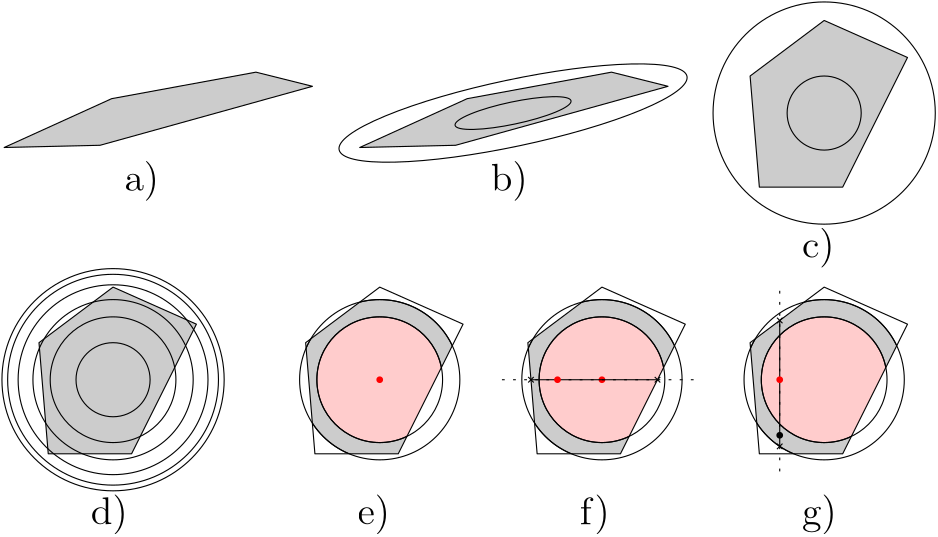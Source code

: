 <?xml version="1.0"?>
<!DOCTYPE ipe SYSTEM "ipe.dtd">
<ipe version="70212" creator="Ipe 7.2.13">
<info created="D:20200610194832" modified="D:20200610204235"/>
<ipestyle name="basic">
<symbol name="arrow/arc(spx)">
<path stroke="sym-stroke" fill="sym-stroke" pen="sym-pen">
0 0 m
-1 0.333 l
-1 -0.333 l
h
</path>
</symbol>
<symbol name="arrow/farc(spx)">
<path stroke="sym-stroke" fill="white" pen="sym-pen">
0 0 m
-1 0.333 l
-1 -0.333 l
h
</path>
</symbol>
<symbol name="arrow/ptarc(spx)">
<path stroke="sym-stroke" fill="sym-stroke" pen="sym-pen">
0 0 m
-1 0.333 l
-0.8 0 l
-1 -0.333 l
h
</path>
</symbol>
<symbol name="arrow/fptarc(spx)">
<path stroke="sym-stroke" fill="white" pen="sym-pen">
0 0 m
-1 0.333 l
-0.8 0 l
-1 -0.333 l
h
</path>
</symbol>
<symbol name="mark/circle(sx)" transformations="translations">
<path fill="sym-stroke">
0.6 0 0 0.6 0 0 e
0.4 0 0 0.4 0 0 e
</path>
</symbol>
<symbol name="mark/disk(sx)" transformations="translations">
<path fill="sym-stroke">
0.6 0 0 0.6 0 0 e
</path>
</symbol>
<symbol name="mark/fdisk(sfx)" transformations="translations">
<group>
<path fill="sym-fill">
0.5 0 0 0.5 0 0 e
</path>
<path fill="sym-stroke" fillrule="eofill">
0.6 0 0 0.6 0 0 e
0.4 0 0 0.4 0 0 e
</path>
</group>
</symbol>
<symbol name="mark/box(sx)" transformations="translations">
<path fill="sym-stroke" fillrule="eofill">
-0.6 -0.6 m
0.6 -0.6 l
0.6 0.6 l
-0.6 0.6 l
h
-0.4 -0.4 m
0.4 -0.4 l
0.4 0.4 l
-0.4 0.4 l
h
</path>
</symbol>
<symbol name="mark/square(sx)" transformations="translations">
<path fill="sym-stroke">
-0.6 -0.6 m
0.6 -0.6 l
0.6 0.6 l
-0.6 0.6 l
h
</path>
</symbol>
<symbol name="mark/fsquare(sfx)" transformations="translations">
<group>
<path fill="sym-fill">
-0.5 -0.5 m
0.5 -0.5 l
0.5 0.5 l
-0.5 0.5 l
h
</path>
<path fill="sym-stroke" fillrule="eofill">
-0.6 -0.6 m
0.6 -0.6 l
0.6 0.6 l
-0.6 0.6 l
h
-0.4 -0.4 m
0.4 -0.4 l
0.4 0.4 l
-0.4 0.4 l
h
</path>
</group>
</symbol>
<symbol name="mark/cross(sx)" transformations="translations">
<group>
<path fill="sym-stroke">
-0.43 -0.57 m
0.57 0.43 l
0.43 0.57 l
-0.57 -0.43 l
h
</path>
<path fill="sym-stroke">
-0.43 0.57 m
0.57 -0.43 l
0.43 -0.57 l
-0.57 0.43 l
h
</path>
</group>
</symbol>
<symbol name="arrow/fnormal(spx)">
<path stroke="sym-stroke" fill="white" pen="sym-pen">
0 0 m
-1 0.333 l
-1 -0.333 l
h
</path>
</symbol>
<symbol name="arrow/pointed(spx)">
<path stroke="sym-stroke" fill="sym-stroke" pen="sym-pen">
0 0 m
-1 0.333 l
-0.8 0 l
-1 -0.333 l
h
</path>
</symbol>
<symbol name="arrow/fpointed(spx)">
<path stroke="sym-stroke" fill="white" pen="sym-pen">
0 0 m
-1 0.333 l
-0.8 0 l
-1 -0.333 l
h
</path>
</symbol>
<symbol name="arrow/linear(spx)">
<path stroke="sym-stroke" pen="sym-pen">
-1 0.333 m
0 0 l
-1 -0.333 l
</path>
</symbol>
<symbol name="arrow/fdouble(spx)">
<path stroke="sym-stroke" fill="white" pen="sym-pen">
0 0 m
-1 0.333 l
-1 -0.333 l
h
-1 0 m
-2 0.333 l
-2 -0.333 l
h
</path>
</symbol>
<symbol name="arrow/double(spx)">
<path stroke="sym-stroke" fill="sym-stroke" pen="sym-pen">
0 0 m
-1 0.333 l
-1 -0.333 l
h
-1 0 m
-2 0.333 l
-2 -0.333 l
h
</path>
</symbol>
<pen name="heavier" value="0.8"/>
<pen name="fat" value="1.2"/>
<pen name="ultrafat" value="2"/>
<symbolsize name="large" value="5"/>
<symbolsize name="small" value="2"/>
<symbolsize name="tiny" value="1.1"/>
<arrowsize name="large" value="10"/>
<arrowsize name="small" value="5"/>
<arrowsize name="tiny" value="3"/>
<color name="red" value="1 0 0"/>
<color name="green" value="0 1 0"/>
<color name="blue" value="0 0 1"/>
<color name="yellow" value="1 1 0"/>
<color name="orange" value="1 0.647 0"/>
<color name="gold" value="1 0.843 0"/>
<color name="purple" value="0.627 0.125 0.941"/>
<color name="gray" value="0.745"/>
<color name="brown" value="0.647 0.165 0.165"/>
<color name="navy" value="0 0 0.502"/>
<color name="pink" value="1 0.753 0.796"/>
<color name="seagreen" value="0.18 0.545 0.341"/>
<color name="turquoise" value="0.251 0.878 0.816"/>
<color name="violet" value="0.933 0.51 0.933"/>
<color name="darkblue" value="0 0 0.545"/>
<color name="darkcyan" value="0 0.545 0.545"/>
<color name="darkgray" value="0.663"/>
<color name="darkgreen" value="0 0.392 0"/>
<color name="darkmagenta" value="0.545 0 0.545"/>
<color name="darkorange" value="1 0.549 0"/>
<color name="darkred" value="0.545 0 0"/>
<color name="lightblue" value="0.678 0.847 0.902"/>
<color name="lightcyan" value="0.878 1 1"/>
<color name="lightgray" value="0.827"/>
<color name="lightgreen" value="0.565 0.933 0.565"/>
<color name="lightyellow" value="1 1 0.878"/>
<dashstyle name="dashed" value="[4] 0"/>
<dashstyle name="dotted" value="[1 3] 0"/>
<dashstyle name="dash dotted" value="[4 2 1 2] 0"/>
<dashstyle name="dash dot dotted" value="[4 2 1 2 1 2] 0"/>
<textsize name="large" value="\large"/>
<textsize name="small" value="\small"/>
<textsize name="tiny" value="\tiny"/>
<textsize name="Large" value="\Large"/>
<textsize name="LARGE" value="\LARGE"/>
<textsize name="huge" value="\huge"/>
<textsize name="Huge" value="\Huge"/>
<textsize name="footnote" value="\footnotesize"/>
<textstyle name="center" begin="\begin{center}" end="\end{center}"/>
<textstyle name="itemize" begin="\begin{itemize}" end="\end{itemize}"/>
<textstyle name="item" begin="\begin{itemize}\item{}" end="\end{itemize}"/>
<gridsize name="4 pts" value="4"/>
<gridsize name="8 pts (~3 mm)" value="8"/>
<gridsize name="16 pts (~6 mm)" value="16"/>
<gridsize name="32 pts (~12 mm)" value="32"/>
<gridsize name="10 pts (~3.5 mm)" value="10"/>
<gridsize name="20 pts (~7 mm)" value="20"/>
<gridsize name="14 pts (~5 mm)" value="14"/>
<gridsize name="28 pts (~10 mm)" value="28"/>
<gridsize name="56 pts (~20 mm)" value="56"/>
<anglesize name="90 deg" value="90"/>
<anglesize name="60 deg" value="60"/>
<anglesize name="45 deg" value="45"/>
<anglesize name="30 deg" value="30"/>
<anglesize name="22.5 deg" value="22.5"/>
<opacity name="10%" value="0.1"/>
<opacity name="30%" value="0.3"/>
<opacity name="50%" value="0.5"/>
<opacity name="75%" value="0.75"/>
<tiling name="falling" angle="-60" step="4" width="1"/>
<tiling name="rising" angle="30" step="4" width="1"/>
</ipestyle>
<page>
<layer name="alpha"/>
<view layers="alpha" active="alpha"/>
<path layer="alpha" matrix="0.833333 0 0 0.833333 253.333 128" stroke="black">
48 0 0 48 80 768 e
</path>
<path matrix="0.833333 0 0 0.833333 253.333 128" stroke="black" fill="0.8">
48 784 m
80 808 l
116 792 l
88 736 l
52 736 l
52 736 l
52 736 l
h
</path>
<path matrix="0.958982 0.022173 0.885811 0.368072 -549.022 483.547" stroke="black">
48 0 0 48 80 768 e
</path>
<path matrix="0.958982 0.022173 0.885811 0.368072 -549.022 483.547" stroke="black" fill="0.8">
48 784 m
80 808 l
116 792 l
88 736 l
52 736 l
52 736 l
52 736 l
h
</path>
<path matrix="0.958982 0.022173 0.885811 0.368072 -677.022 483.547" stroke="black" fill="0.8">
48 784 m
80 808 l
116 792 l
88 736 l
52 736 l
52 736 l
52 736 l
h
</path>
<path matrix="0.833333 0 0 0.833333 -2.667 32" stroke="black">
48 0 0 48 80 768 e
</path>
<path matrix="0.833333 0 0 0.833333 -2.667 32" stroke="black" fill="0.8">
48 784 m
80 808 l
116 792 l
88 736 l
52 736 l
52 736 l
52 736 l
h
</path>
<path matrix="1 0 0 1 -16 -24" stroke="black">
37.9473 0 0 37.9473 80 696 e
</path>
<path matrix="1 0 0 1 -16 -24" stroke="black">
34.176 0 0 34.176 80 696 e
</path>
<path matrix="1 0 0 1 -16 -24" stroke="black">
22.6274 0 0 22.6274 80 696 e
</path>
<path matrix="1 0 0 1 -16 -24" stroke="black">
28.8444 0 0 28.8444 80 696 e
</path>
<path matrix="1 0 0 1 80 -24" stroke="black" fill="0.8">
28.8444 0 0 28.8444 80 696 e
</path>
<path matrix="1 0 0 1 80 -24" stroke="black" fill="1 0.8 0.8">
22.6274 0 0 22.6274 80 696 e
</path>
<path matrix="1 0 0 1 -48 -24" fill="white">
214.666 669.333 m
216 660 l
236 676 l
244 716 l
238 716 l
h
</path>
<path matrix="1 0 0 1 -48 -24" fill="white">
214.666 669.333 m
184.666 669.333 l
184 660 l
216 660 l
h
</path>
<path matrix="1 0 0 1 -48 -24" fill="white">
181.333 709.333 m
184.666 669.333 l
184 660 l
172 712 l
h
</path>
<path matrix="1 0 0 1 -48 -24" fill="white">
172 712 m
200 736 l
208 729.333 l
181.333 709.333 l
h
</path>
<path matrix="0.833333 0 0 0.833333 93.333 32" stroke="black">
48 784 m
80 808 l
116 792 l
88 736 l
52 736 l
52 736 l
52 736 l
h
</path>
<path matrix="1 0 0 1 80 -24" stroke="black">
22.6274 0 0 22.6274 80 696 e
</path>
<path matrix="1 0 0 1 80 -24" stroke="black">
28.8444 0 0 28.8444 80 696 e
</path>
<path matrix="1 0 0 1 160 -24" stroke="black" fill="0.8">
28.8444 0 0 28.8444 80 696 e
</path>
<path matrix="1 0 0 1 160 -24" stroke="black" fill="1 0.8 0.8">
22.6274 0 0 22.6274 80 696 e
</path>
<path matrix="1 0 0 1 32 -24" fill="white">
214.666 669.333 m
216 660 l
236 676 l
244 716 l
238 716 l
h
</path>
<path matrix="1 0 0 1 32 -24" fill="white">
214.666 669.333 m
184.666 669.333 l
184 660 l
216 660 l
h
</path>
<path matrix="1 0 0 1 32 -24" fill="white">
181.333 709.333 m
184.666 669.333 l
184 660 l
172 712 l
h
</path>
<path matrix="1 0 0 1 32 -24" fill="white">
172 712 m
200 736 l
208 729.333 l
181.333 709.333 l
h
</path>
<path matrix="0.833333 0 0 0.833333 173.333 32" stroke="black">
48 784 m
80 808 l
116 792 l
88 736 l
52 736 l
52 736 l
52 736 l
h
</path>
<path matrix="1 0 0 1 160 -24" stroke="black">
22.6274 0 0 22.6274 80 696 e
</path>
<path matrix="1 0 0 1 160 -24" stroke="black">
28.8444 0 0 28.8444 80 696 e
</path>
<use matrix="1 0 0 1 -16 -16" name="mark/disk(sx)" pos="176 688" size="small" stroke="red"/>
<use matrix="1 0 0 1 -16 -16" name="mark/disk(sx)" pos="256 688" size="small" stroke="red"/>
<path matrix="1 0 0 1 -16 -16" stroke="black" dash="dotted">
220 688 m
292 688 l
</path>
<path matrix="1 0 0 1 -16 -16" stroke="black">
230.444 688 m
276 688 l
</path>
<use matrix="1 0 0 1 -16 -16" name="mark/cross(sx)" pos="230.444 688" size="small" stroke="black"/>
<use matrix="1 0 0 1 -16 -16" name="mark/cross(sx)" pos="276 688" size="small" stroke="black"/>
<use matrix="1 0 0 1 -16 -16" name="mark/disk(sx)" pos="240 688" size="small" stroke="red"/>
<path matrix="1 0 0 1 240 -24" stroke="black" fill="0.8">
28.8444 0 0 28.8444 80 696 e
</path>
<path matrix="1 0 0 1 240 -24" stroke="black" fill="1 0.8 0.8">
22.6274 0 0 22.6274 80 696 e
</path>
<path matrix="1 0 0 1 112 -24" fill="white">
214.666 669.333 m
216 660 l
236 676 l
244 716 l
238 716 l
h
</path>
<path matrix="1 0 0 1 112 -24" fill="white">
214.666 669.333 m
184.666 669.333 l
184 660 l
216 660 l
h
</path>
<path matrix="1 0 0 1 112 -24" fill="white">
181.333 709.333 m
184.666 669.333 l
184 660 l
172 712 l
h
</path>
<path matrix="1 0 0 1 112 -24" fill="white">
172 712 m
200 736 l
208 729.333 l
181.333 709.333 l
h
</path>
<path matrix="0.833333 0 0 0.833333 253.333 32" stroke="black">
48 784 m
80 808 l
116 792 l
88 736 l
52 736 l
52 736 l
52 736 l
h
</path>
<path matrix="1 0 0 1 240 -24" stroke="black">
22.6274 0 0 22.6274 80 696 e
</path>
<path matrix="1 0 0 1 240 -24" stroke="black">
28.8444 0 0 28.8444 80 696 e
</path>
<use matrix="1 0 0 1 48 -36" name="mark/disk(sx)" pos="256 688" size="small" stroke="black"/>
<path matrix="1 0 0 1 -16 -16" stroke="black" dash="dotted">
320 720 m
320 652 l
</path>
<path matrix="1 0 0 1 -16 -16" stroke="black">
320 709.333 m
320 664 l
</path>
<use matrix="1 0 0 1 73.5559 -40" name="mark/cross(sx)" pos="230.444 688" size="small" stroke="black"/>
<use matrix="1 0 0 1 28.0002 5.33315" name="mark/cross(sx)" pos="276 688" size="small" stroke="black"/>
<use matrix="1 0 0 1 64 -16" name="mark/disk(sx)" pos="240 688" size="small" stroke="red"/>
<path matrix="0.958982 0.022173 0.885811 0.368072 -549.022 483.547" stroke="black">
16 0 0 16 80 768 e
</path>
<path matrix="0.833333 0 0 0.833333 253.333 128" stroke="black">
16 0 0 16 80 768 e
</path>
<path matrix="0.833333 0 0 0.833333 -2.667 32" stroke="black">
16 0 0 16 80 768 e
</path>
<text matrix="1 0 0 1 220 -32" transformations="translations" pos="92 748" stroke="black" type="label" width="11.706" height="10.756" depth="3.59" valign="baseline" size="Large">c)</text>
<text matrix="1 0 0 1 -36 -128" transformations="translations" pos="92 748" stroke="black" type="label" width="13.267" height="10.756" depth="3.59" valign="baseline" size="Large">d)</text>
<text matrix="1 0 0 1 60 -128" transformations="translations" pos="92 748" stroke="black" type="label" width="11.706" height="10.756" depth="3.59" valign="baseline" size="Large">e)</text>
<text matrix="1 0 0 1 140 -128" transformations="translations" pos="92 748" stroke="black" type="label" width="10.755" height="10.756" depth="3.59" valign="baseline" size="Large">f)</text>
<text matrix="1 0 0 1 220 -128" transformations="translations" pos="92 748" stroke="black" type="label" width="12.486" height="10.756" depth="3.59" valign="baseline" size="Large">g)</text>
<text matrix="1 0 0 1 108 -8" transformations="translations" pos="92 748" stroke="black" type="label" width="13.267" height="10.756" depth="3.59" valign="baseline" size="Large">b)</text>
<text matrix="1 0 0 1 -24 -8" transformations="translations" pos="92 748" stroke="black" type="label" width="12.486" height="10.756" depth="3.59" valign="baseline" size="Large">a)</text>
</page>
</ipe>
